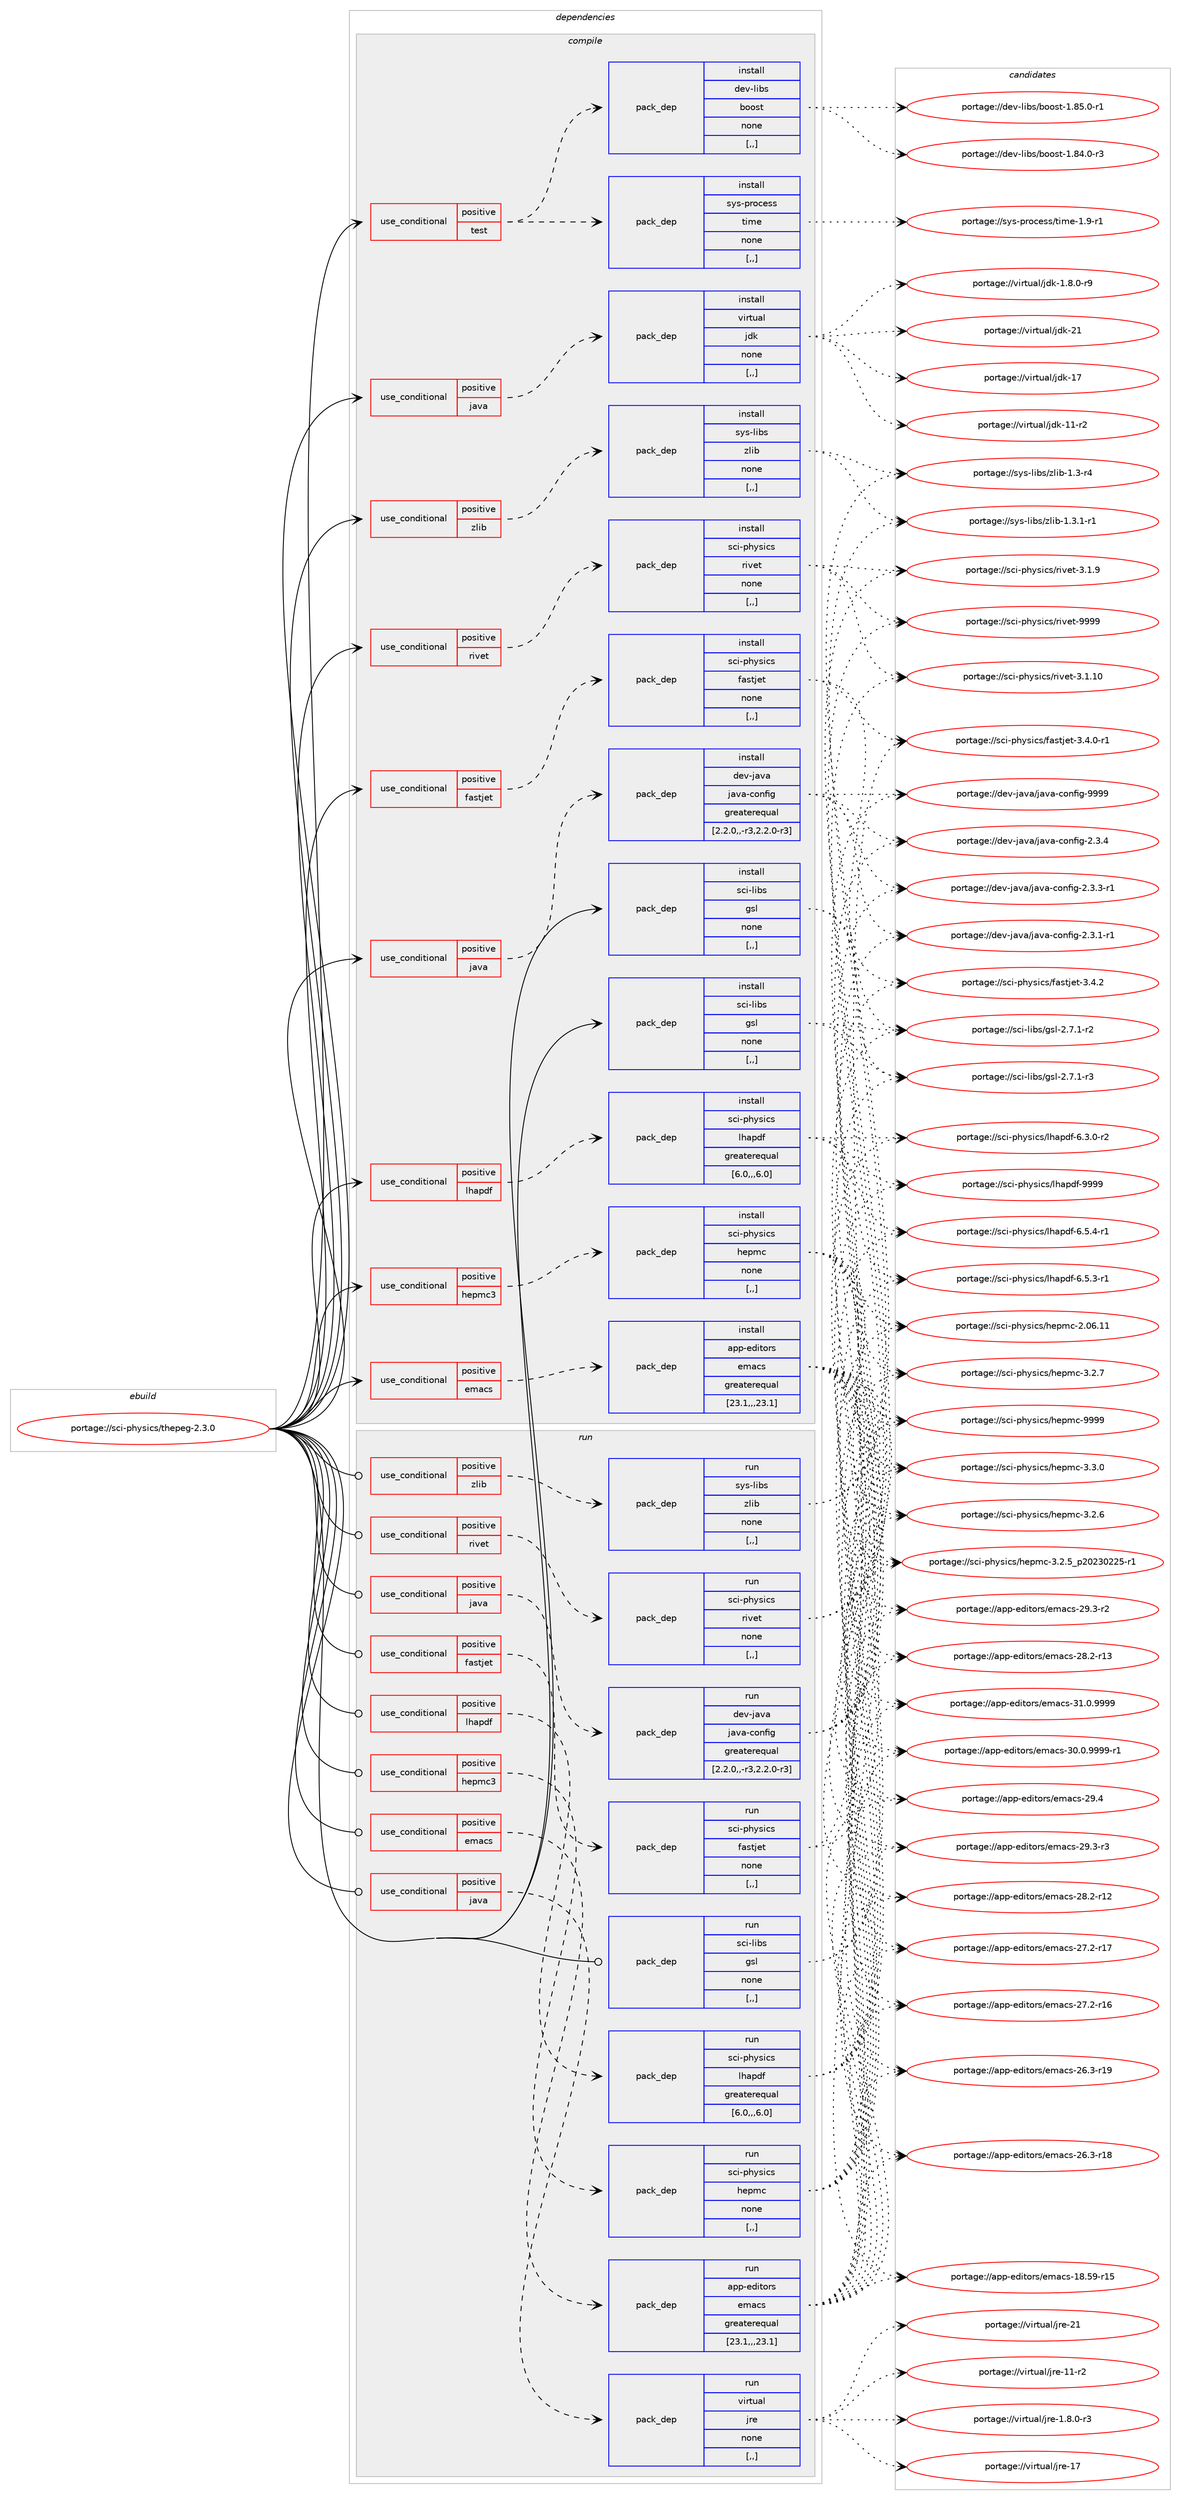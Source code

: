 digraph prolog {

# *************
# Graph options
# *************

newrank=true;
concentrate=true;
compound=true;
graph [rankdir=LR,fontname=Helvetica,fontsize=10,ranksep=1.5];#, ranksep=2.5, nodesep=0.2];
edge  [arrowhead=vee];
node  [fontname=Helvetica,fontsize=10];

# **********
# The ebuild
# **********

subgraph cluster_leftcol {
color=gray;
rank=same;
label=<<i>ebuild</i>>;
id [label="portage://sci-physics/thepeg-2.3.0", color=red, width=4, href="../sci-physics/thepeg-2.3.0.svg"];
}

# ****************
# The dependencies
# ****************

subgraph cluster_midcol {
color=gray;
label=<<i>dependencies</i>>;
subgraph cluster_compile {
fillcolor="#eeeeee";
style=filled;
label=<<i>compile</i>>;
subgraph cond109074 {
dependency409965 [label=<<TABLE BORDER="0" CELLBORDER="1" CELLSPACING="0" CELLPADDING="4"><TR><TD ROWSPAN="3" CELLPADDING="10">use_conditional</TD></TR><TR><TD>positive</TD></TR><TR><TD>emacs</TD></TR></TABLE>>, shape=none, color=red];
subgraph pack297972 {
dependency409966 [label=<<TABLE BORDER="0" CELLBORDER="1" CELLSPACING="0" CELLPADDING="4" WIDTH="220"><TR><TD ROWSPAN="6" CELLPADDING="30">pack_dep</TD></TR><TR><TD WIDTH="110">install</TD></TR><TR><TD>app-editors</TD></TR><TR><TD>emacs</TD></TR><TR><TD>greaterequal</TD></TR><TR><TD>[23.1,,,23.1]</TD></TR></TABLE>>, shape=none, color=blue];
}
dependency409965:e -> dependency409966:w [weight=20,style="dashed",arrowhead="vee"];
}
id:e -> dependency409965:w [weight=20,style="solid",arrowhead="vee"];
subgraph cond109075 {
dependency409967 [label=<<TABLE BORDER="0" CELLBORDER="1" CELLSPACING="0" CELLPADDING="4"><TR><TD ROWSPAN="3" CELLPADDING="10">use_conditional</TD></TR><TR><TD>positive</TD></TR><TR><TD>fastjet</TD></TR></TABLE>>, shape=none, color=red];
subgraph pack297973 {
dependency409968 [label=<<TABLE BORDER="0" CELLBORDER="1" CELLSPACING="0" CELLPADDING="4" WIDTH="220"><TR><TD ROWSPAN="6" CELLPADDING="30">pack_dep</TD></TR><TR><TD WIDTH="110">install</TD></TR><TR><TD>sci-physics</TD></TR><TR><TD>fastjet</TD></TR><TR><TD>none</TD></TR><TR><TD>[,,]</TD></TR></TABLE>>, shape=none, color=blue];
}
dependency409967:e -> dependency409968:w [weight=20,style="dashed",arrowhead="vee"];
}
id:e -> dependency409967:w [weight=20,style="solid",arrowhead="vee"];
subgraph cond109076 {
dependency409969 [label=<<TABLE BORDER="0" CELLBORDER="1" CELLSPACING="0" CELLPADDING="4"><TR><TD ROWSPAN="3" CELLPADDING="10">use_conditional</TD></TR><TR><TD>positive</TD></TR><TR><TD>hepmc3</TD></TR></TABLE>>, shape=none, color=red];
subgraph pack297974 {
dependency409970 [label=<<TABLE BORDER="0" CELLBORDER="1" CELLSPACING="0" CELLPADDING="4" WIDTH="220"><TR><TD ROWSPAN="6" CELLPADDING="30">pack_dep</TD></TR><TR><TD WIDTH="110">install</TD></TR><TR><TD>sci-physics</TD></TR><TR><TD>hepmc</TD></TR><TR><TD>none</TD></TR><TR><TD>[,,]</TD></TR></TABLE>>, shape=none, color=blue];
}
dependency409969:e -> dependency409970:w [weight=20,style="dashed",arrowhead="vee"];
}
id:e -> dependency409969:w [weight=20,style="solid",arrowhead="vee"];
subgraph cond109077 {
dependency409971 [label=<<TABLE BORDER="0" CELLBORDER="1" CELLSPACING="0" CELLPADDING="4"><TR><TD ROWSPAN="3" CELLPADDING="10">use_conditional</TD></TR><TR><TD>positive</TD></TR><TR><TD>java</TD></TR></TABLE>>, shape=none, color=red];
subgraph pack297975 {
dependency409972 [label=<<TABLE BORDER="0" CELLBORDER="1" CELLSPACING="0" CELLPADDING="4" WIDTH="220"><TR><TD ROWSPAN="6" CELLPADDING="30">pack_dep</TD></TR><TR><TD WIDTH="110">install</TD></TR><TR><TD>dev-java</TD></TR><TR><TD>java-config</TD></TR><TR><TD>greaterequal</TD></TR><TR><TD>[2.2.0,,-r3,2.2.0-r3]</TD></TR></TABLE>>, shape=none, color=blue];
}
dependency409971:e -> dependency409972:w [weight=20,style="dashed",arrowhead="vee"];
}
id:e -> dependency409971:w [weight=20,style="solid",arrowhead="vee"];
subgraph cond109078 {
dependency409973 [label=<<TABLE BORDER="0" CELLBORDER="1" CELLSPACING="0" CELLPADDING="4"><TR><TD ROWSPAN="3" CELLPADDING="10">use_conditional</TD></TR><TR><TD>positive</TD></TR><TR><TD>java</TD></TR></TABLE>>, shape=none, color=red];
subgraph pack297976 {
dependency409974 [label=<<TABLE BORDER="0" CELLBORDER="1" CELLSPACING="0" CELLPADDING="4" WIDTH="220"><TR><TD ROWSPAN="6" CELLPADDING="30">pack_dep</TD></TR><TR><TD WIDTH="110">install</TD></TR><TR><TD>virtual</TD></TR><TR><TD>jdk</TD></TR><TR><TD>none</TD></TR><TR><TD>[,,]</TD></TR></TABLE>>, shape=none, color=blue];
}
dependency409973:e -> dependency409974:w [weight=20,style="dashed",arrowhead="vee"];
}
id:e -> dependency409973:w [weight=20,style="solid",arrowhead="vee"];
subgraph cond109079 {
dependency409975 [label=<<TABLE BORDER="0" CELLBORDER="1" CELLSPACING="0" CELLPADDING="4"><TR><TD ROWSPAN="3" CELLPADDING="10">use_conditional</TD></TR><TR><TD>positive</TD></TR><TR><TD>lhapdf</TD></TR></TABLE>>, shape=none, color=red];
subgraph pack297977 {
dependency409976 [label=<<TABLE BORDER="0" CELLBORDER="1" CELLSPACING="0" CELLPADDING="4" WIDTH="220"><TR><TD ROWSPAN="6" CELLPADDING="30">pack_dep</TD></TR><TR><TD WIDTH="110">install</TD></TR><TR><TD>sci-physics</TD></TR><TR><TD>lhapdf</TD></TR><TR><TD>greaterequal</TD></TR><TR><TD>[6.0,,,6.0]</TD></TR></TABLE>>, shape=none, color=blue];
}
dependency409975:e -> dependency409976:w [weight=20,style="dashed",arrowhead="vee"];
}
id:e -> dependency409975:w [weight=20,style="solid",arrowhead="vee"];
subgraph cond109080 {
dependency409977 [label=<<TABLE BORDER="0" CELLBORDER="1" CELLSPACING="0" CELLPADDING="4"><TR><TD ROWSPAN="3" CELLPADDING="10">use_conditional</TD></TR><TR><TD>positive</TD></TR><TR><TD>rivet</TD></TR></TABLE>>, shape=none, color=red];
subgraph pack297978 {
dependency409978 [label=<<TABLE BORDER="0" CELLBORDER="1" CELLSPACING="0" CELLPADDING="4" WIDTH="220"><TR><TD ROWSPAN="6" CELLPADDING="30">pack_dep</TD></TR><TR><TD WIDTH="110">install</TD></TR><TR><TD>sci-physics</TD></TR><TR><TD>rivet</TD></TR><TR><TD>none</TD></TR><TR><TD>[,,]</TD></TR></TABLE>>, shape=none, color=blue];
}
dependency409977:e -> dependency409978:w [weight=20,style="dashed",arrowhead="vee"];
}
id:e -> dependency409977:w [weight=20,style="solid",arrowhead="vee"];
subgraph cond109081 {
dependency409979 [label=<<TABLE BORDER="0" CELLBORDER="1" CELLSPACING="0" CELLPADDING="4"><TR><TD ROWSPAN="3" CELLPADDING="10">use_conditional</TD></TR><TR><TD>positive</TD></TR><TR><TD>test</TD></TR></TABLE>>, shape=none, color=red];
subgraph pack297979 {
dependency409980 [label=<<TABLE BORDER="0" CELLBORDER="1" CELLSPACING="0" CELLPADDING="4" WIDTH="220"><TR><TD ROWSPAN="6" CELLPADDING="30">pack_dep</TD></TR><TR><TD WIDTH="110">install</TD></TR><TR><TD>sys-process</TD></TR><TR><TD>time</TD></TR><TR><TD>none</TD></TR><TR><TD>[,,]</TD></TR></TABLE>>, shape=none, color=blue];
}
dependency409979:e -> dependency409980:w [weight=20,style="dashed",arrowhead="vee"];
subgraph pack297980 {
dependency409981 [label=<<TABLE BORDER="0" CELLBORDER="1" CELLSPACING="0" CELLPADDING="4" WIDTH="220"><TR><TD ROWSPAN="6" CELLPADDING="30">pack_dep</TD></TR><TR><TD WIDTH="110">install</TD></TR><TR><TD>dev-libs</TD></TR><TR><TD>boost</TD></TR><TR><TD>none</TD></TR><TR><TD>[,,]</TD></TR></TABLE>>, shape=none, color=blue];
}
dependency409979:e -> dependency409981:w [weight=20,style="dashed",arrowhead="vee"];
}
id:e -> dependency409979:w [weight=20,style="solid",arrowhead="vee"];
subgraph cond109082 {
dependency409982 [label=<<TABLE BORDER="0" CELLBORDER="1" CELLSPACING="0" CELLPADDING="4"><TR><TD ROWSPAN="3" CELLPADDING="10">use_conditional</TD></TR><TR><TD>positive</TD></TR><TR><TD>zlib</TD></TR></TABLE>>, shape=none, color=red];
subgraph pack297981 {
dependency409983 [label=<<TABLE BORDER="0" CELLBORDER="1" CELLSPACING="0" CELLPADDING="4" WIDTH="220"><TR><TD ROWSPAN="6" CELLPADDING="30">pack_dep</TD></TR><TR><TD WIDTH="110">install</TD></TR><TR><TD>sys-libs</TD></TR><TR><TD>zlib</TD></TR><TR><TD>none</TD></TR><TR><TD>[,,]</TD></TR></TABLE>>, shape=none, color=blue];
}
dependency409982:e -> dependency409983:w [weight=20,style="dashed",arrowhead="vee"];
}
id:e -> dependency409982:w [weight=20,style="solid",arrowhead="vee"];
subgraph pack297982 {
dependency409984 [label=<<TABLE BORDER="0" CELLBORDER="1" CELLSPACING="0" CELLPADDING="4" WIDTH="220"><TR><TD ROWSPAN="6" CELLPADDING="30">pack_dep</TD></TR><TR><TD WIDTH="110">install</TD></TR><TR><TD>sci-libs</TD></TR><TR><TD>gsl</TD></TR><TR><TD>none</TD></TR><TR><TD>[,,]</TD></TR></TABLE>>, shape=none, color=blue];
}
id:e -> dependency409984:w [weight=20,style="solid",arrowhead="vee"];
subgraph pack297983 {
dependency409985 [label=<<TABLE BORDER="0" CELLBORDER="1" CELLSPACING="0" CELLPADDING="4" WIDTH="220"><TR><TD ROWSPAN="6" CELLPADDING="30">pack_dep</TD></TR><TR><TD WIDTH="110">install</TD></TR><TR><TD>sci-libs</TD></TR><TR><TD>gsl</TD></TR><TR><TD>none</TD></TR><TR><TD>[,,]</TD></TR></TABLE>>, shape=none, color=blue];
}
id:e -> dependency409985:w [weight=20,style="solid",arrowhead="vee"];
}
subgraph cluster_compileandrun {
fillcolor="#eeeeee";
style=filled;
label=<<i>compile and run</i>>;
}
subgraph cluster_run {
fillcolor="#eeeeee";
style=filled;
label=<<i>run</i>>;
subgraph cond109083 {
dependency409986 [label=<<TABLE BORDER="0" CELLBORDER="1" CELLSPACING="0" CELLPADDING="4"><TR><TD ROWSPAN="3" CELLPADDING="10">use_conditional</TD></TR><TR><TD>positive</TD></TR><TR><TD>emacs</TD></TR></TABLE>>, shape=none, color=red];
subgraph pack297984 {
dependency409987 [label=<<TABLE BORDER="0" CELLBORDER="1" CELLSPACING="0" CELLPADDING="4" WIDTH="220"><TR><TD ROWSPAN="6" CELLPADDING="30">pack_dep</TD></TR><TR><TD WIDTH="110">run</TD></TR><TR><TD>app-editors</TD></TR><TR><TD>emacs</TD></TR><TR><TD>greaterequal</TD></TR><TR><TD>[23.1,,,23.1]</TD></TR></TABLE>>, shape=none, color=blue];
}
dependency409986:e -> dependency409987:w [weight=20,style="dashed",arrowhead="vee"];
}
id:e -> dependency409986:w [weight=20,style="solid",arrowhead="odot"];
subgraph cond109084 {
dependency409988 [label=<<TABLE BORDER="0" CELLBORDER="1" CELLSPACING="0" CELLPADDING="4"><TR><TD ROWSPAN="3" CELLPADDING="10">use_conditional</TD></TR><TR><TD>positive</TD></TR><TR><TD>fastjet</TD></TR></TABLE>>, shape=none, color=red];
subgraph pack297985 {
dependency409989 [label=<<TABLE BORDER="0" CELLBORDER="1" CELLSPACING="0" CELLPADDING="4" WIDTH="220"><TR><TD ROWSPAN="6" CELLPADDING="30">pack_dep</TD></TR><TR><TD WIDTH="110">run</TD></TR><TR><TD>sci-physics</TD></TR><TR><TD>fastjet</TD></TR><TR><TD>none</TD></TR><TR><TD>[,,]</TD></TR></TABLE>>, shape=none, color=blue];
}
dependency409988:e -> dependency409989:w [weight=20,style="dashed",arrowhead="vee"];
}
id:e -> dependency409988:w [weight=20,style="solid",arrowhead="odot"];
subgraph cond109085 {
dependency409990 [label=<<TABLE BORDER="0" CELLBORDER="1" CELLSPACING="0" CELLPADDING="4"><TR><TD ROWSPAN="3" CELLPADDING="10">use_conditional</TD></TR><TR><TD>positive</TD></TR><TR><TD>hepmc3</TD></TR></TABLE>>, shape=none, color=red];
subgraph pack297986 {
dependency409991 [label=<<TABLE BORDER="0" CELLBORDER="1" CELLSPACING="0" CELLPADDING="4" WIDTH="220"><TR><TD ROWSPAN="6" CELLPADDING="30">pack_dep</TD></TR><TR><TD WIDTH="110">run</TD></TR><TR><TD>sci-physics</TD></TR><TR><TD>hepmc</TD></TR><TR><TD>none</TD></TR><TR><TD>[,,]</TD></TR></TABLE>>, shape=none, color=blue];
}
dependency409990:e -> dependency409991:w [weight=20,style="dashed",arrowhead="vee"];
}
id:e -> dependency409990:w [weight=20,style="solid",arrowhead="odot"];
subgraph cond109086 {
dependency409992 [label=<<TABLE BORDER="0" CELLBORDER="1" CELLSPACING="0" CELLPADDING="4"><TR><TD ROWSPAN="3" CELLPADDING="10">use_conditional</TD></TR><TR><TD>positive</TD></TR><TR><TD>java</TD></TR></TABLE>>, shape=none, color=red];
subgraph pack297987 {
dependency409993 [label=<<TABLE BORDER="0" CELLBORDER="1" CELLSPACING="0" CELLPADDING="4" WIDTH="220"><TR><TD ROWSPAN="6" CELLPADDING="30">pack_dep</TD></TR><TR><TD WIDTH="110">run</TD></TR><TR><TD>dev-java</TD></TR><TR><TD>java-config</TD></TR><TR><TD>greaterequal</TD></TR><TR><TD>[2.2.0,,-r3,2.2.0-r3]</TD></TR></TABLE>>, shape=none, color=blue];
}
dependency409992:e -> dependency409993:w [weight=20,style="dashed",arrowhead="vee"];
}
id:e -> dependency409992:w [weight=20,style="solid",arrowhead="odot"];
subgraph cond109087 {
dependency409994 [label=<<TABLE BORDER="0" CELLBORDER="1" CELLSPACING="0" CELLPADDING="4"><TR><TD ROWSPAN="3" CELLPADDING="10">use_conditional</TD></TR><TR><TD>positive</TD></TR><TR><TD>java</TD></TR></TABLE>>, shape=none, color=red];
subgraph pack297988 {
dependency409995 [label=<<TABLE BORDER="0" CELLBORDER="1" CELLSPACING="0" CELLPADDING="4" WIDTH="220"><TR><TD ROWSPAN="6" CELLPADDING="30">pack_dep</TD></TR><TR><TD WIDTH="110">run</TD></TR><TR><TD>virtual</TD></TR><TR><TD>jre</TD></TR><TR><TD>none</TD></TR><TR><TD>[,,]</TD></TR></TABLE>>, shape=none, color=blue];
}
dependency409994:e -> dependency409995:w [weight=20,style="dashed",arrowhead="vee"];
}
id:e -> dependency409994:w [weight=20,style="solid",arrowhead="odot"];
subgraph cond109088 {
dependency409996 [label=<<TABLE BORDER="0" CELLBORDER="1" CELLSPACING="0" CELLPADDING="4"><TR><TD ROWSPAN="3" CELLPADDING="10">use_conditional</TD></TR><TR><TD>positive</TD></TR><TR><TD>lhapdf</TD></TR></TABLE>>, shape=none, color=red];
subgraph pack297989 {
dependency409997 [label=<<TABLE BORDER="0" CELLBORDER="1" CELLSPACING="0" CELLPADDING="4" WIDTH="220"><TR><TD ROWSPAN="6" CELLPADDING="30">pack_dep</TD></TR><TR><TD WIDTH="110">run</TD></TR><TR><TD>sci-physics</TD></TR><TR><TD>lhapdf</TD></TR><TR><TD>greaterequal</TD></TR><TR><TD>[6.0,,,6.0]</TD></TR></TABLE>>, shape=none, color=blue];
}
dependency409996:e -> dependency409997:w [weight=20,style="dashed",arrowhead="vee"];
}
id:e -> dependency409996:w [weight=20,style="solid",arrowhead="odot"];
subgraph cond109089 {
dependency409998 [label=<<TABLE BORDER="0" CELLBORDER="1" CELLSPACING="0" CELLPADDING="4"><TR><TD ROWSPAN="3" CELLPADDING="10">use_conditional</TD></TR><TR><TD>positive</TD></TR><TR><TD>rivet</TD></TR></TABLE>>, shape=none, color=red];
subgraph pack297990 {
dependency409999 [label=<<TABLE BORDER="0" CELLBORDER="1" CELLSPACING="0" CELLPADDING="4" WIDTH="220"><TR><TD ROWSPAN="6" CELLPADDING="30">pack_dep</TD></TR><TR><TD WIDTH="110">run</TD></TR><TR><TD>sci-physics</TD></TR><TR><TD>rivet</TD></TR><TR><TD>none</TD></TR><TR><TD>[,,]</TD></TR></TABLE>>, shape=none, color=blue];
}
dependency409998:e -> dependency409999:w [weight=20,style="dashed",arrowhead="vee"];
}
id:e -> dependency409998:w [weight=20,style="solid",arrowhead="odot"];
subgraph cond109090 {
dependency410000 [label=<<TABLE BORDER="0" CELLBORDER="1" CELLSPACING="0" CELLPADDING="4"><TR><TD ROWSPAN="3" CELLPADDING="10">use_conditional</TD></TR><TR><TD>positive</TD></TR><TR><TD>zlib</TD></TR></TABLE>>, shape=none, color=red];
subgraph pack297991 {
dependency410001 [label=<<TABLE BORDER="0" CELLBORDER="1" CELLSPACING="0" CELLPADDING="4" WIDTH="220"><TR><TD ROWSPAN="6" CELLPADDING="30">pack_dep</TD></TR><TR><TD WIDTH="110">run</TD></TR><TR><TD>sys-libs</TD></TR><TR><TD>zlib</TD></TR><TR><TD>none</TD></TR><TR><TD>[,,]</TD></TR></TABLE>>, shape=none, color=blue];
}
dependency410000:e -> dependency410001:w [weight=20,style="dashed",arrowhead="vee"];
}
id:e -> dependency410000:w [weight=20,style="solid",arrowhead="odot"];
subgraph pack297992 {
dependency410002 [label=<<TABLE BORDER="0" CELLBORDER="1" CELLSPACING="0" CELLPADDING="4" WIDTH="220"><TR><TD ROWSPAN="6" CELLPADDING="30">pack_dep</TD></TR><TR><TD WIDTH="110">run</TD></TR><TR><TD>sci-libs</TD></TR><TR><TD>gsl</TD></TR><TR><TD>none</TD></TR><TR><TD>[,,]</TD></TR></TABLE>>, shape=none, color=blue];
}
id:e -> dependency410002:w [weight=20,style="solid",arrowhead="odot"];
}
}

# **************
# The candidates
# **************

subgraph cluster_choices {
rank=same;
color=gray;
label=<<i>candidates</i>>;

subgraph choice297972 {
color=black;
nodesep=1;
choice971121124510110010511611111411547101109979911545514946484657575757 [label="portage://app-editors/emacs-31.0.9999", color=red, width=4,href="../app-editors/emacs-31.0.9999.svg"];
choice9711211245101100105116111114115471011099799115455148464846575757574511449 [label="portage://app-editors/emacs-30.0.9999-r1", color=red, width=4,href="../app-editors/emacs-30.0.9999-r1.svg"];
choice97112112451011001051161111141154710110997991154550574652 [label="portage://app-editors/emacs-29.4", color=red, width=4,href="../app-editors/emacs-29.4.svg"];
choice971121124510110010511611111411547101109979911545505746514511451 [label="portage://app-editors/emacs-29.3-r3", color=red, width=4,href="../app-editors/emacs-29.3-r3.svg"];
choice971121124510110010511611111411547101109979911545505746514511450 [label="portage://app-editors/emacs-29.3-r2", color=red, width=4,href="../app-editors/emacs-29.3-r2.svg"];
choice97112112451011001051161111141154710110997991154550564650451144951 [label="portage://app-editors/emacs-28.2-r13", color=red, width=4,href="../app-editors/emacs-28.2-r13.svg"];
choice97112112451011001051161111141154710110997991154550564650451144950 [label="portage://app-editors/emacs-28.2-r12", color=red, width=4,href="../app-editors/emacs-28.2-r12.svg"];
choice97112112451011001051161111141154710110997991154550554650451144955 [label="portage://app-editors/emacs-27.2-r17", color=red, width=4,href="../app-editors/emacs-27.2-r17.svg"];
choice97112112451011001051161111141154710110997991154550554650451144954 [label="portage://app-editors/emacs-27.2-r16", color=red, width=4,href="../app-editors/emacs-27.2-r16.svg"];
choice97112112451011001051161111141154710110997991154550544651451144957 [label="portage://app-editors/emacs-26.3-r19", color=red, width=4,href="../app-editors/emacs-26.3-r19.svg"];
choice97112112451011001051161111141154710110997991154550544651451144956 [label="portage://app-editors/emacs-26.3-r18", color=red, width=4,href="../app-editors/emacs-26.3-r18.svg"];
choice9711211245101100105116111114115471011099799115454956465357451144953 [label="portage://app-editors/emacs-18.59-r15", color=red, width=4,href="../app-editors/emacs-18.59-r15.svg"];
dependency409966:e -> choice971121124510110010511611111411547101109979911545514946484657575757:w [style=dotted,weight="100"];
dependency409966:e -> choice9711211245101100105116111114115471011099799115455148464846575757574511449:w [style=dotted,weight="100"];
dependency409966:e -> choice97112112451011001051161111141154710110997991154550574652:w [style=dotted,weight="100"];
dependency409966:e -> choice971121124510110010511611111411547101109979911545505746514511451:w [style=dotted,weight="100"];
dependency409966:e -> choice971121124510110010511611111411547101109979911545505746514511450:w [style=dotted,weight="100"];
dependency409966:e -> choice97112112451011001051161111141154710110997991154550564650451144951:w [style=dotted,weight="100"];
dependency409966:e -> choice97112112451011001051161111141154710110997991154550564650451144950:w [style=dotted,weight="100"];
dependency409966:e -> choice97112112451011001051161111141154710110997991154550554650451144955:w [style=dotted,weight="100"];
dependency409966:e -> choice97112112451011001051161111141154710110997991154550554650451144954:w [style=dotted,weight="100"];
dependency409966:e -> choice97112112451011001051161111141154710110997991154550544651451144957:w [style=dotted,weight="100"];
dependency409966:e -> choice97112112451011001051161111141154710110997991154550544651451144956:w [style=dotted,weight="100"];
dependency409966:e -> choice9711211245101100105116111114115471011099799115454956465357451144953:w [style=dotted,weight="100"];
}
subgraph choice297973 {
color=black;
nodesep=1;
choice1159910545112104121115105991154710297115116106101116455146524650 [label="portage://sci-physics/fastjet-3.4.2", color=red, width=4,href="../sci-physics/fastjet-3.4.2.svg"];
choice11599105451121041211151059911547102971151161061011164551465246484511449 [label="portage://sci-physics/fastjet-3.4.0-r1", color=red, width=4,href="../sci-physics/fastjet-3.4.0-r1.svg"];
dependency409968:e -> choice1159910545112104121115105991154710297115116106101116455146524650:w [style=dotted,weight="100"];
dependency409968:e -> choice11599105451121041211151059911547102971151161061011164551465246484511449:w [style=dotted,weight="100"];
}
subgraph choice297974 {
color=black;
nodesep=1;
choice11599105451121041211151059911547104101112109994557575757 [label="portage://sci-physics/hepmc-9999", color=red, width=4,href="../sci-physics/hepmc-9999.svg"];
choice1159910545112104121115105991154710410111210999455146514648 [label="portage://sci-physics/hepmc-3.3.0", color=red, width=4,href="../sci-physics/hepmc-3.3.0.svg"];
choice1159910545112104121115105991154710410111210999455146504655 [label="portage://sci-physics/hepmc-3.2.7", color=red, width=4,href="../sci-physics/hepmc-3.2.7.svg"];
choice1159910545112104121115105991154710410111210999455146504654 [label="portage://sci-physics/hepmc-3.2.6", color=red, width=4,href="../sci-physics/hepmc-3.2.6.svg"];
choice11599105451121041211151059911547104101112109994551465046539511250485051485050534511449 [label="portage://sci-physics/hepmc-3.2.5_p20230225-r1", color=red, width=4,href="../sci-physics/hepmc-3.2.5_p20230225-r1.svg"];
choice11599105451121041211151059911547104101112109994550464854464949 [label="portage://sci-physics/hepmc-2.06.11", color=red, width=4,href="../sci-physics/hepmc-2.06.11.svg"];
dependency409970:e -> choice11599105451121041211151059911547104101112109994557575757:w [style=dotted,weight="100"];
dependency409970:e -> choice1159910545112104121115105991154710410111210999455146514648:w [style=dotted,weight="100"];
dependency409970:e -> choice1159910545112104121115105991154710410111210999455146504655:w [style=dotted,weight="100"];
dependency409970:e -> choice1159910545112104121115105991154710410111210999455146504654:w [style=dotted,weight="100"];
dependency409970:e -> choice11599105451121041211151059911547104101112109994551465046539511250485051485050534511449:w [style=dotted,weight="100"];
dependency409970:e -> choice11599105451121041211151059911547104101112109994550464854464949:w [style=dotted,weight="100"];
}
subgraph choice297975 {
color=black;
nodesep=1;
choice10010111845106971189747106971189745991111101021051034557575757 [label="portage://dev-java/java-config-9999", color=red, width=4,href="../dev-java/java-config-9999.svg"];
choice1001011184510697118974710697118974599111110102105103455046514652 [label="portage://dev-java/java-config-2.3.4", color=red, width=4,href="../dev-java/java-config-2.3.4.svg"];
choice10010111845106971189747106971189745991111101021051034550465146514511449 [label="portage://dev-java/java-config-2.3.3-r1", color=red, width=4,href="../dev-java/java-config-2.3.3-r1.svg"];
choice10010111845106971189747106971189745991111101021051034550465146494511449 [label="portage://dev-java/java-config-2.3.1-r1", color=red, width=4,href="../dev-java/java-config-2.3.1-r1.svg"];
dependency409972:e -> choice10010111845106971189747106971189745991111101021051034557575757:w [style=dotted,weight="100"];
dependency409972:e -> choice1001011184510697118974710697118974599111110102105103455046514652:w [style=dotted,weight="100"];
dependency409972:e -> choice10010111845106971189747106971189745991111101021051034550465146514511449:w [style=dotted,weight="100"];
dependency409972:e -> choice10010111845106971189747106971189745991111101021051034550465146494511449:w [style=dotted,weight="100"];
}
subgraph choice297976 {
color=black;
nodesep=1;
choice1181051141161179710847106100107455049 [label="portage://virtual/jdk-21", color=red, width=4,href="../virtual/jdk-21.svg"];
choice1181051141161179710847106100107454955 [label="portage://virtual/jdk-17", color=red, width=4,href="../virtual/jdk-17.svg"];
choice11810511411611797108471061001074549494511450 [label="portage://virtual/jdk-11-r2", color=red, width=4,href="../virtual/jdk-11-r2.svg"];
choice11810511411611797108471061001074549465646484511457 [label="portage://virtual/jdk-1.8.0-r9", color=red, width=4,href="../virtual/jdk-1.8.0-r9.svg"];
dependency409974:e -> choice1181051141161179710847106100107455049:w [style=dotted,weight="100"];
dependency409974:e -> choice1181051141161179710847106100107454955:w [style=dotted,weight="100"];
dependency409974:e -> choice11810511411611797108471061001074549494511450:w [style=dotted,weight="100"];
dependency409974:e -> choice11810511411611797108471061001074549465646484511457:w [style=dotted,weight="100"];
}
subgraph choice297977 {
color=black;
nodesep=1;
choice11599105451121041211151059911547108104971121001024557575757 [label="portage://sci-physics/lhapdf-9999", color=red, width=4,href="../sci-physics/lhapdf-9999.svg"];
choice11599105451121041211151059911547108104971121001024554465346524511449 [label="portage://sci-physics/lhapdf-6.5.4-r1", color=red, width=4,href="../sci-physics/lhapdf-6.5.4-r1.svg"];
choice11599105451121041211151059911547108104971121001024554465346514511449 [label="portage://sci-physics/lhapdf-6.5.3-r1", color=red, width=4,href="../sci-physics/lhapdf-6.5.3-r1.svg"];
choice11599105451121041211151059911547108104971121001024554465146484511450 [label="portage://sci-physics/lhapdf-6.3.0-r2", color=red, width=4,href="../sci-physics/lhapdf-6.3.0-r2.svg"];
dependency409976:e -> choice11599105451121041211151059911547108104971121001024557575757:w [style=dotted,weight="100"];
dependency409976:e -> choice11599105451121041211151059911547108104971121001024554465346524511449:w [style=dotted,weight="100"];
dependency409976:e -> choice11599105451121041211151059911547108104971121001024554465346514511449:w [style=dotted,weight="100"];
dependency409976:e -> choice11599105451121041211151059911547108104971121001024554465146484511450:w [style=dotted,weight="100"];
}
subgraph choice297978 {
color=black;
nodesep=1;
choice115991054511210412111510599115471141051181011164557575757 [label="portage://sci-physics/rivet-9999", color=red, width=4,href="../sci-physics/rivet-9999.svg"];
choice1159910545112104121115105991154711410511810111645514649464948 [label="portage://sci-physics/rivet-3.1.10", color=red, width=4,href="../sci-physics/rivet-3.1.10.svg"];
choice11599105451121041211151059911547114105118101116455146494657 [label="portage://sci-physics/rivet-3.1.9", color=red, width=4,href="../sci-physics/rivet-3.1.9.svg"];
dependency409978:e -> choice115991054511210412111510599115471141051181011164557575757:w [style=dotted,weight="100"];
dependency409978:e -> choice1159910545112104121115105991154711410511810111645514649464948:w [style=dotted,weight="100"];
dependency409978:e -> choice11599105451121041211151059911547114105118101116455146494657:w [style=dotted,weight="100"];
}
subgraph choice297979 {
color=black;
nodesep=1;
choice115121115451121141119910111511547116105109101454946574511449 [label="portage://sys-process/time-1.9-r1", color=red, width=4,href="../sys-process/time-1.9-r1.svg"];
dependency409980:e -> choice115121115451121141119910111511547116105109101454946574511449:w [style=dotted,weight="100"];
}
subgraph choice297980 {
color=black;
nodesep=1;
choice10010111845108105981154798111111115116454946565346484511449 [label="portage://dev-libs/boost-1.85.0-r1", color=red, width=4,href="../dev-libs/boost-1.85.0-r1.svg"];
choice10010111845108105981154798111111115116454946565246484511451 [label="portage://dev-libs/boost-1.84.0-r3", color=red, width=4,href="../dev-libs/boost-1.84.0-r3.svg"];
dependency409981:e -> choice10010111845108105981154798111111115116454946565346484511449:w [style=dotted,weight="100"];
dependency409981:e -> choice10010111845108105981154798111111115116454946565246484511451:w [style=dotted,weight="100"];
}
subgraph choice297981 {
color=black;
nodesep=1;
choice115121115451081059811547122108105984549465146494511449 [label="portage://sys-libs/zlib-1.3.1-r1", color=red, width=4,href="../sys-libs/zlib-1.3.1-r1.svg"];
choice11512111545108105981154712210810598454946514511452 [label="portage://sys-libs/zlib-1.3-r4", color=red, width=4,href="../sys-libs/zlib-1.3-r4.svg"];
dependency409983:e -> choice115121115451081059811547122108105984549465146494511449:w [style=dotted,weight="100"];
dependency409983:e -> choice11512111545108105981154712210810598454946514511452:w [style=dotted,weight="100"];
}
subgraph choice297982 {
color=black;
nodesep=1;
choice115991054510810598115471031151084550465546494511451 [label="portage://sci-libs/gsl-2.7.1-r3", color=red, width=4,href="../sci-libs/gsl-2.7.1-r3.svg"];
choice115991054510810598115471031151084550465546494511450 [label="portage://sci-libs/gsl-2.7.1-r2", color=red, width=4,href="../sci-libs/gsl-2.7.1-r2.svg"];
dependency409984:e -> choice115991054510810598115471031151084550465546494511451:w [style=dotted,weight="100"];
dependency409984:e -> choice115991054510810598115471031151084550465546494511450:w [style=dotted,weight="100"];
}
subgraph choice297983 {
color=black;
nodesep=1;
choice115991054510810598115471031151084550465546494511451 [label="portage://sci-libs/gsl-2.7.1-r3", color=red, width=4,href="../sci-libs/gsl-2.7.1-r3.svg"];
choice115991054510810598115471031151084550465546494511450 [label="portage://sci-libs/gsl-2.7.1-r2", color=red, width=4,href="../sci-libs/gsl-2.7.1-r2.svg"];
dependency409985:e -> choice115991054510810598115471031151084550465546494511451:w [style=dotted,weight="100"];
dependency409985:e -> choice115991054510810598115471031151084550465546494511450:w [style=dotted,weight="100"];
}
subgraph choice297984 {
color=black;
nodesep=1;
choice971121124510110010511611111411547101109979911545514946484657575757 [label="portage://app-editors/emacs-31.0.9999", color=red, width=4,href="../app-editors/emacs-31.0.9999.svg"];
choice9711211245101100105116111114115471011099799115455148464846575757574511449 [label="portage://app-editors/emacs-30.0.9999-r1", color=red, width=4,href="../app-editors/emacs-30.0.9999-r1.svg"];
choice97112112451011001051161111141154710110997991154550574652 [label="portage://app-editors/emacs-29.4", color=red, width=4,href="../app-editors/emacs-29.4.svg"];
choice971121124510110010511611111411547101109979911545505746514511451 [label="portage://app-editors/emacs-29.3-r3", color=red, width=4,href="../app-editors/emacs-29.3-r3.svg"];
choice971121124510110010511611111411547101109979911545505746514511450 [label="portage://app-editors/emacs-29.3-r2", color=red, width=4,href="../app-editors/emacs-29.3-r2.svg"];
choice97112112451011001051161111141154710110997991154550564650451144951 [label="portage://app-editors/emacs-28.2-r13", color=red, width=4,href="../app-editors/emacs-28.2-r13.svg"];
choice97112112451011001051161111141154710110997991154550564650451144950 [label="portage://app-editors/emacs-28.2-r12", color=red, width=4,href="../app-editors/emacs-28.2-r12.svg"];
choice97112112451011001051161111141154710110997991154550554650451144955 [label="portage://app-editors/emacs-27.2-r17", color=red, width=4,href="../app-editors/emacs-27.2-r17.svg"];
choice97112112451011001051161111141154710110997991154550554650451144954 [label="portage://app-editors/emacs-27.2-r16", color=red, width=4,href="../app-editors/emacs-27.2-r16.svg"];
choice97112112451011001051161111141154710110997991154550544651451144957 [label="portage://app-editors/emacs-26.3-r19", color=red, width=4,href="../app-editors/emacs-26.3-r19.svg"];
choice97112112451011001051161111141154710110997991154550544651451144956 [label="portage://app-editors/emacs-26.3-r18", color=red, width=4,href="../app-editors/emacs-26.3-r18.svg"];
choice9711211245101100105116111114115471011099799115454956465357451144953 [label="portage://app-editors/emacs-18.59-r15", color=red, width=4,href="../app-editors/emacs-18.59-r15.svg"];
dependency409987:e -> choice971121124510110010511611111411547101109979911545514946484657575757:w [style=dotted,weight="100"];
dependency409987:e -> choice9711211245101100105116111114115471011099799115455148464846575757574511449:w [style=dotted,weight="100"];
dependency409987:e -> choice97112112451011001051161111141154710110997991154550574652:w [style=dotted,weight="100"];
dependency409987:e -> choice971121124510110010511611111411547101109979911545505746514511451:w [style=dotted,weight="100"];
dependency409987:e -> choice971121124510110010511611111411547101109979911545505746514511450:w [style=dotted,weight="100"];
dependency409987:e -> choice97112112451011001051161111141154710110997991154550564650451144951:w [style=dotted,weight="100"];
dependency409987:e -> choice97112112451011001051161111141154710110997991154550564650451144950:w [style=dotted,weight="100"];
dependency409987:e -> choice97112112451011001051161111141154710110997991154550554650451144955:w [style=dotted,weight="100"];
dependency409987:e -> choice97112112451011001051161111141154710110997991154550554650451144954:w [style=dotted,weight="100"];
dependency409987:e -> choice97112112451011001051161111141154710110997991154550544651451144957:w [style=dotted,weight="100"];
dependency409987:e -> choice97112112451011001051161111141154710110997991154550544651451144956:w [style=dotted,weight="100"];
dependency409987:e -> choice9711211245101100105116111114115471011099799115454956465357451144953:w [style=dotted,weight="100"];
}
subgraph choice297985 {
color=black;
nodesep=1;
choice1159910545112104121115105991154710297115116106101116455146524650 [label="portage://sci-physics/fastjet-3.4.2", color=red, width=4,href="../sci-physics/fastjet-3.4.2.svg"];
choice11599105451121041211151059911547102971151161061011164551465246484511449 [label="portage://sci-physics/fastjet-3.4.0-r1", color=red, width=4,href="../sci-physics/fastjet-3.4.0-r1.svg"];
dependency409989:e -> choice1159910545112104121115105991154710297115116106101116455146524650:w [style=dotted,weight="100"];
dependency409989:e -> choice11599105451121041211151059911547102971151161061011164551465246484511449:w [style=dotted,weight="100"];
}
subgraph choice297986 {
color=black;
nodesep=1;
choice11599105451121041211151059911547104101112109994557575757 [label="portage://sci-physics/hepmc-9999", color=red, width=4,href="../sci-physics/hepmc-9999.svg"];
choice1159910545112104121115105991154710410111210999455146514648 [label="portage://sci-physics/hepmc-3.3.0", color=red, width=4,href="../sci-physics/hepmc-3.3.0.svg"];
choice1159910545112104121115105991154710410111210999455146504655 [label="portage://sci-physics/hepmc-3.2.7", color=red, width=4,href="../sci-physics/hepmc-3.2.7.svg"];
choice1159910545112104121115105991154710410111210999455146504654 [label="portage://sci-physics/hepmc-3.2.6", color=red, width=4,href="../sci-physics/hepmc-3.2.6.svg"];
choice11599105451121041211151059911547104101112109994551465046539511250485051485050534511449 [label="portage://sci-physics/hepmc-3.2.5_p20230225-r1", color=red, width=4,href="../sci-physics/hepmc-3.2.5_p20230225-r1.svg"];
choice11599105451121041211151059911547104101112109994550464854464949 [label="portage://sci-physics/hepmc-2.06.11", color=red, width=4,href="../sci-physics/hepmc-2.06.11.svg"];
dependency409991:e -> choice11599105451121041211151059911547104101112109994557575757:w [style=dotted,weight="100"];
dependency409991:e -> choice1159910545112104121115105991154710410111210999455146514648:w [style=dotted,weight="100"];
dependency409991:e -> choice1159910545112104121115105991154710410111210999455146504655:w [style=dotted,weight="100"];
dependency409991:e -> choice1159910545112104121115105991154710410111210999455146504654:w [style=dotted,weight="100"];
dependency409991:e -> choice11599105451121041211151059911547104101112109994551465046539511250485051485050534511449:w [style=dotted,weight="100"];
dependency409991:e -> choice11599105451121041211151059911547104101112109994550464854464949:w [style=dotted,weight="100"];
}
subgraph choice297987 {
color=black;
nodesep=1;
choice10010111845106971189747106971189745991111101021051034557575757 [label="portage://dev-java/java-config-9999", color=red, width=4,href="../dev-java/java-config-9999.svg"];
choice1001011184510697118974710697118974599111110102105103455046514652 [label="portage://dev-java/java-config-2.3.4", color=red, width=4,href="../dev-java/java-config-2.3.4.svg"];
choice10010111845106971189747106971189745991111101021051034550465146514511449 [label="portage://dev-java/java-config-2.3.3-r1", color=red, width=4,href="../dev-java/java-config-2.3.3-r1.svg"];
choice10010111845106971189747106971189745991111101021051034550465146494511449 [label="portage://dev-java/java-config-2.3.1-r1", color=red, width=4,href="../dev-java/java-config-2.3.1-r1.svg"];
dependency409993:e -> choice10010111845106971189747106971189745991111101021051034557575757:w [style=dotted,weight="100"];
dependency409993:e -> choice1001011184510697118974710697118974599111110102105103455046514652:w [style=dotted,weight="100"];
dependency409993:e -> choice10010111845106971189747106971189745991111101021051034550465146514511449:w [style=dotted,weight="100"];
dependency409993:e -> choice10010111845106971189747106971189745991111101021051034550465146494511449:w [style=dotted,weight="100"];
}
subgraph choice297988 {
color=black;
nodesep=1;
choice1181051141161179710847106114101455049 [label="portage://virtual/jre-21", color=red, width=4,href="../virtual/jre-21.svg"];
choice1181051141161179710847106114101454955 [label="portage://virtual/jre-17", color=red, width=4,href="../virtual/jre-17.svg"];
choice11810511411611797108471061141014549494511450 [label="portage://virtual/jre-11-r2", color=red, width=4,href="../virtual/jre-11-r2.svg"];
choice11810511411611797108471061141014549465646484511451 [label="portage://virtual/jre-1.8.0-r3", color=red, width=4,href="../virtual/jre-1.8.0-r3.svg"];
dependency409995:e -> choice1181051141161179710847106114101455049:w [style=dotted,weight="100"];
dependency409995:e -> choice1181051141161179710847106114101454955:w [style=dotted,weight="100"];
dependency409995:e -> choice11810511411611797108471061141014549494511450:w [style=dotted,weight="100"];
dependency409995:e -> choice11810511411611797108471061141014549465646484511451:w [style=dotted,weight="100"];
}
subgraph choice297989 {
color=black;
nodesep=1;
choice11599105451121041211151059911547108104971121001024557575757 [label="portage://sci-physics/lhapdf-9999", color=red, width=4,href="../sci-physics/lhapdf-9999.svg"];
choice11599105451121041211151059911547108104971121001024554465346524511449 [label="portage://sci-physics/lhapdf-6.5.4-r1", color=red, width=4,href="../sci-physics/lhapdf-6.5.4-r1.svg"];
choice11599105451121041211151059911547108104971121001024554465346514511449 [label="portage://sci-physics/lhapdf-6.5.3-r1", color=red, width=4,href="../sci-physics/lhapdf-6.5.3-r1.svg"];
choice11599105451121041211151059911547108104971121001024554465146484511450 [label="portage://sci-physics/lhapdf-6.3.0-r2", color=red, width=4,href="../sci-physics/lhapdf-6.3.0-r2.svg"];
dependency409997:e -> choice11599105451121041211151059911547108104971121001024557575757:w [style=dotted,weight="100"];
dependency409997:e -> choice11599105451121041211151059911547108104971121001024554465346524511449:w [style=dotted,weight="100"];
dependency409997:e -> choice11599105451121041211151059911547108104971121001024554465346514511449:w [style=dotted,weight="100"];
dependency409997:e -> choice11599105451121041211151059911547108104971121001024554465146484511450:w [style=dotted,weight="100"];
}
subgraph choice297990 {
color=black;
nodesep=1;
choice115991054511210412111510599115471141051181011164557575757 [label="portage://sci-physics/rivet-9999", color=red, width=4,href="../sci-physics/rivet-9999.svg"];
choice1159910545112104121115105991154711410511810111645514649464948 [label="portage://sci-physics/rivet-3.1.10", color=red, width=4,href="../sci-physics/rivet-3.1.10.svg"];
choice11599105451121041211151059911547114105118101116455146494657 [label="portage://sci-physics/rivet-3.1.9", color=red, width=4,href="../sci-physics/rivet-3.1.9.svg"];
dependency409999:e -> choice115991054511210412111510599115471141051181011164557575757:w [style=dotted,weight="100"];
dependency409999:e -> choice1159910545112104121115105991154711410511810111645514649464948:w [style=dotted,weight="100"];
dependency409999:e -> choice11599105451121041211151059911547114105118101116455146494657:w [style=dotted,weight="100"];
}
subgraph choice297991 {
color=black;
nodesep=1;
choice115121115451081059811547122108105984549465146494511449 [label="portage://sys-libs/zlib-1.3.1-r1", color=red, width=4,href="../sys-libs/zlib-1.3.1-r1.svg"];
choice11512111545108105981154712210810598454946514511452 [label="portage://sys-libs/zlib-1.3-r4", color=red, width=4,href="../sys-libs/zlib-1.3-r4.svg"];
dependency410001:e -> choice115121115451081059811547122108105984549465146494511449:w [style=dotted,weight="100"];
dependency410001:e -> choice11512111545108105981154712210810598454946514511452:w [style=dotted,weight="100"];
}
subgraph choice297992 {
color=black;
nodesep=1;
choice115991054510810598115471031151084550465546494511451 [label="portage://sci-libs/gsl-2.7.1-r3", color=red, width=4,href="../sci-libs/gsl-2.7.1-r3.svg"];
choice115991054510810598115471031151084550465546494511450 [label="portage://sci-libs/gsl-2.7.1-r2", color=red, width=4,href="../sci-libs/gsl-2.7.1-r2.svg"];
dependency410002:e -> choice115991054510810598115471031151084550465546494511451:w [style=dotted,weight="100"];
dependency410002:e -> choice115991054510810598115471031151084550465546494511450:w [style=dotted,weight="100"];
}
}

}
